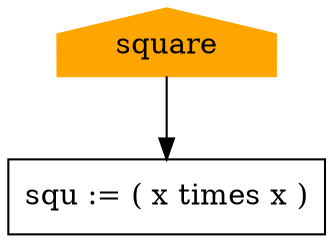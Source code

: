digraph squareCFG {
	140625506585120 [label=square color=orange shape=house style=filled]
	140625506585120 -> 140625506110416
	140625506110416 [label="{squ := ( x times x )}" shape=record]
}
